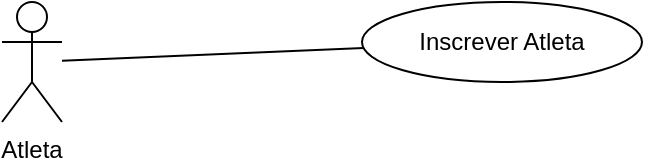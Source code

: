 <?xml version="1.0" encoding="UTF-8"?>
<mxfile>
  <diagram name="Diagrama de Caso de Uso" id="Z12345678">
    <mxGraphModel dx="1000" dy="1000" grid="1" gridSize="10" guides="1" tooltips="1"
                  connect="1" arrows="1" fold="1" page="1" pageScale="1" pageWidth="827"
                  pageHeight="1169" math="0" shadow="0">
      <root>
        <mxCell id="0"/>
        <mxCell id="1" parent="0"/>
        
<mxCell id="10" value="Atleta" style="shape=umlActor;verticalLabelPosition=bottom;verticalAlign=top;" vertex="1" parent="1">
  <mxGeometry x="20" y="40" width="30" height="60" as="geometry"/>
</mxCell>

<mxCell id="20" value="Inscrever Atleta" style="ellipse;whiteSpace=wrap;html=1;" vertex="1" parent="1">
  <mxGeometry x="200" y="40" width="140" height="40" as="geometry"/>
</mxCell>

<mxCell id="30" style="endArrow=none;" edge="1" parent="1" source="10" target="20">
  <mxGeometry relative="1" as="geometry"/>
</mxCell>

      </root>
    </mxGraphModel>
  </diagram>
</mxfile>
